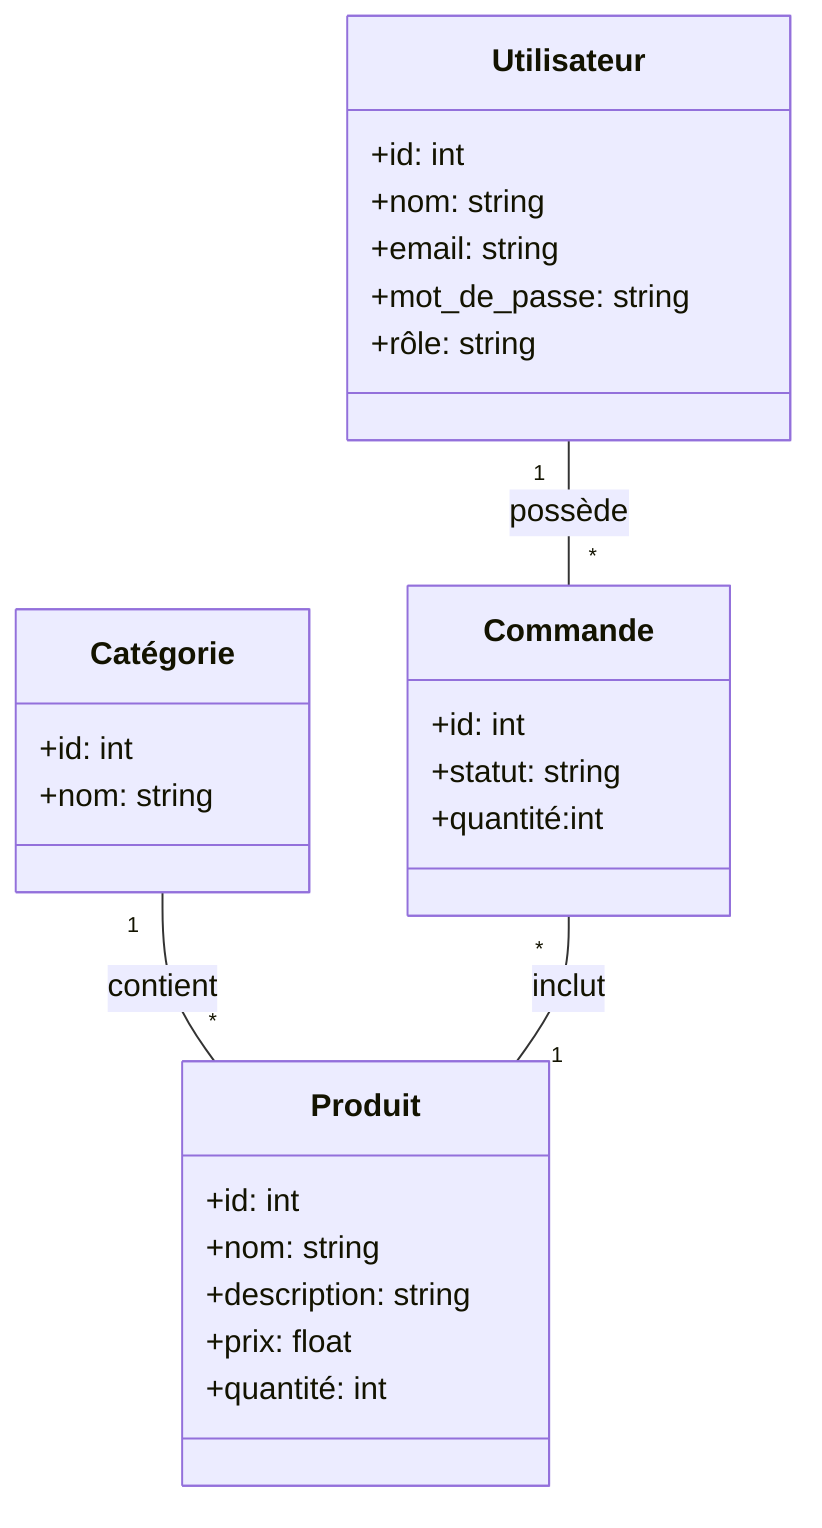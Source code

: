 classDiagram
    class Utilisateur {
        +id: int
        +nom: string
        +email: string
        +mot_de_passe: string
        +rôle: string
    }

    class Produit {
        +id: int
        +nom: string
        +description: string
        +prix: float
        +quantité: int
    }

    class Catégorie {
        +id: int
        +nom: string
    }

    class Commande {
        +id: int
        +statut: string
        +quantité:int
    }


    Utilisateur "1" -- "*" Commande : possède
    Catégorie "1" -- "*" Produit : contient
    Commande "*" -- "1" Produit : inclut